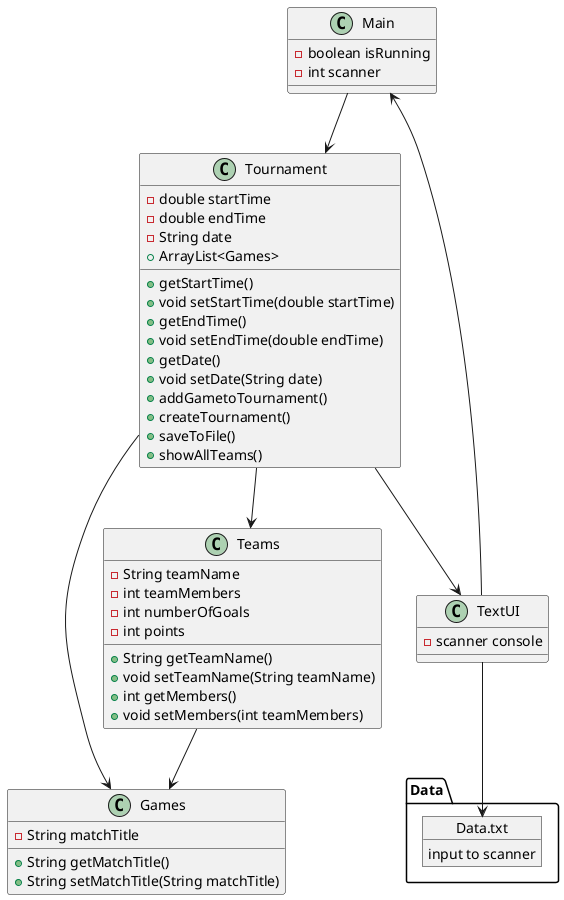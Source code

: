 @startuml
'https://plantuml.com/class-diagram

object Data.txt {
input to scanner
}

Main --> Tournament
Tournament --> Games
Tournament --> Teams
Tournament --> TextUI
Teams --> Games
TextUI --> Data.txt
TextUI --> Main


Class Main {
- boolean isRunning
- int scanner
}

Class Tournament {
- double startTime
- double endTime
- String date
+ ArrayList<Games>
+ getStartTime()
+ void setStartTime(double startTime)
+ getEndTime()
+ void setEndTime(double endTime)
+ getDate()
+ void setDate(String date)
+ addGametoTournament()
+ createTournament()
+ saveToFile()
+ showAllTeams()
}

Class Teams {
- String teamName
- int teamMembers
- int numberOfGoals
- int points
+ String getTeamName()
+ void setTeamName(String teamName)
+ int getMembers()
+ void setMembers(int teamMembers)
}

Class TextUI {
- scanner console
}

Class Games {
- String matchTitle
+ String getMatchTitle()
+ String setMatchTitle(String matchTitle)
}

@enduml